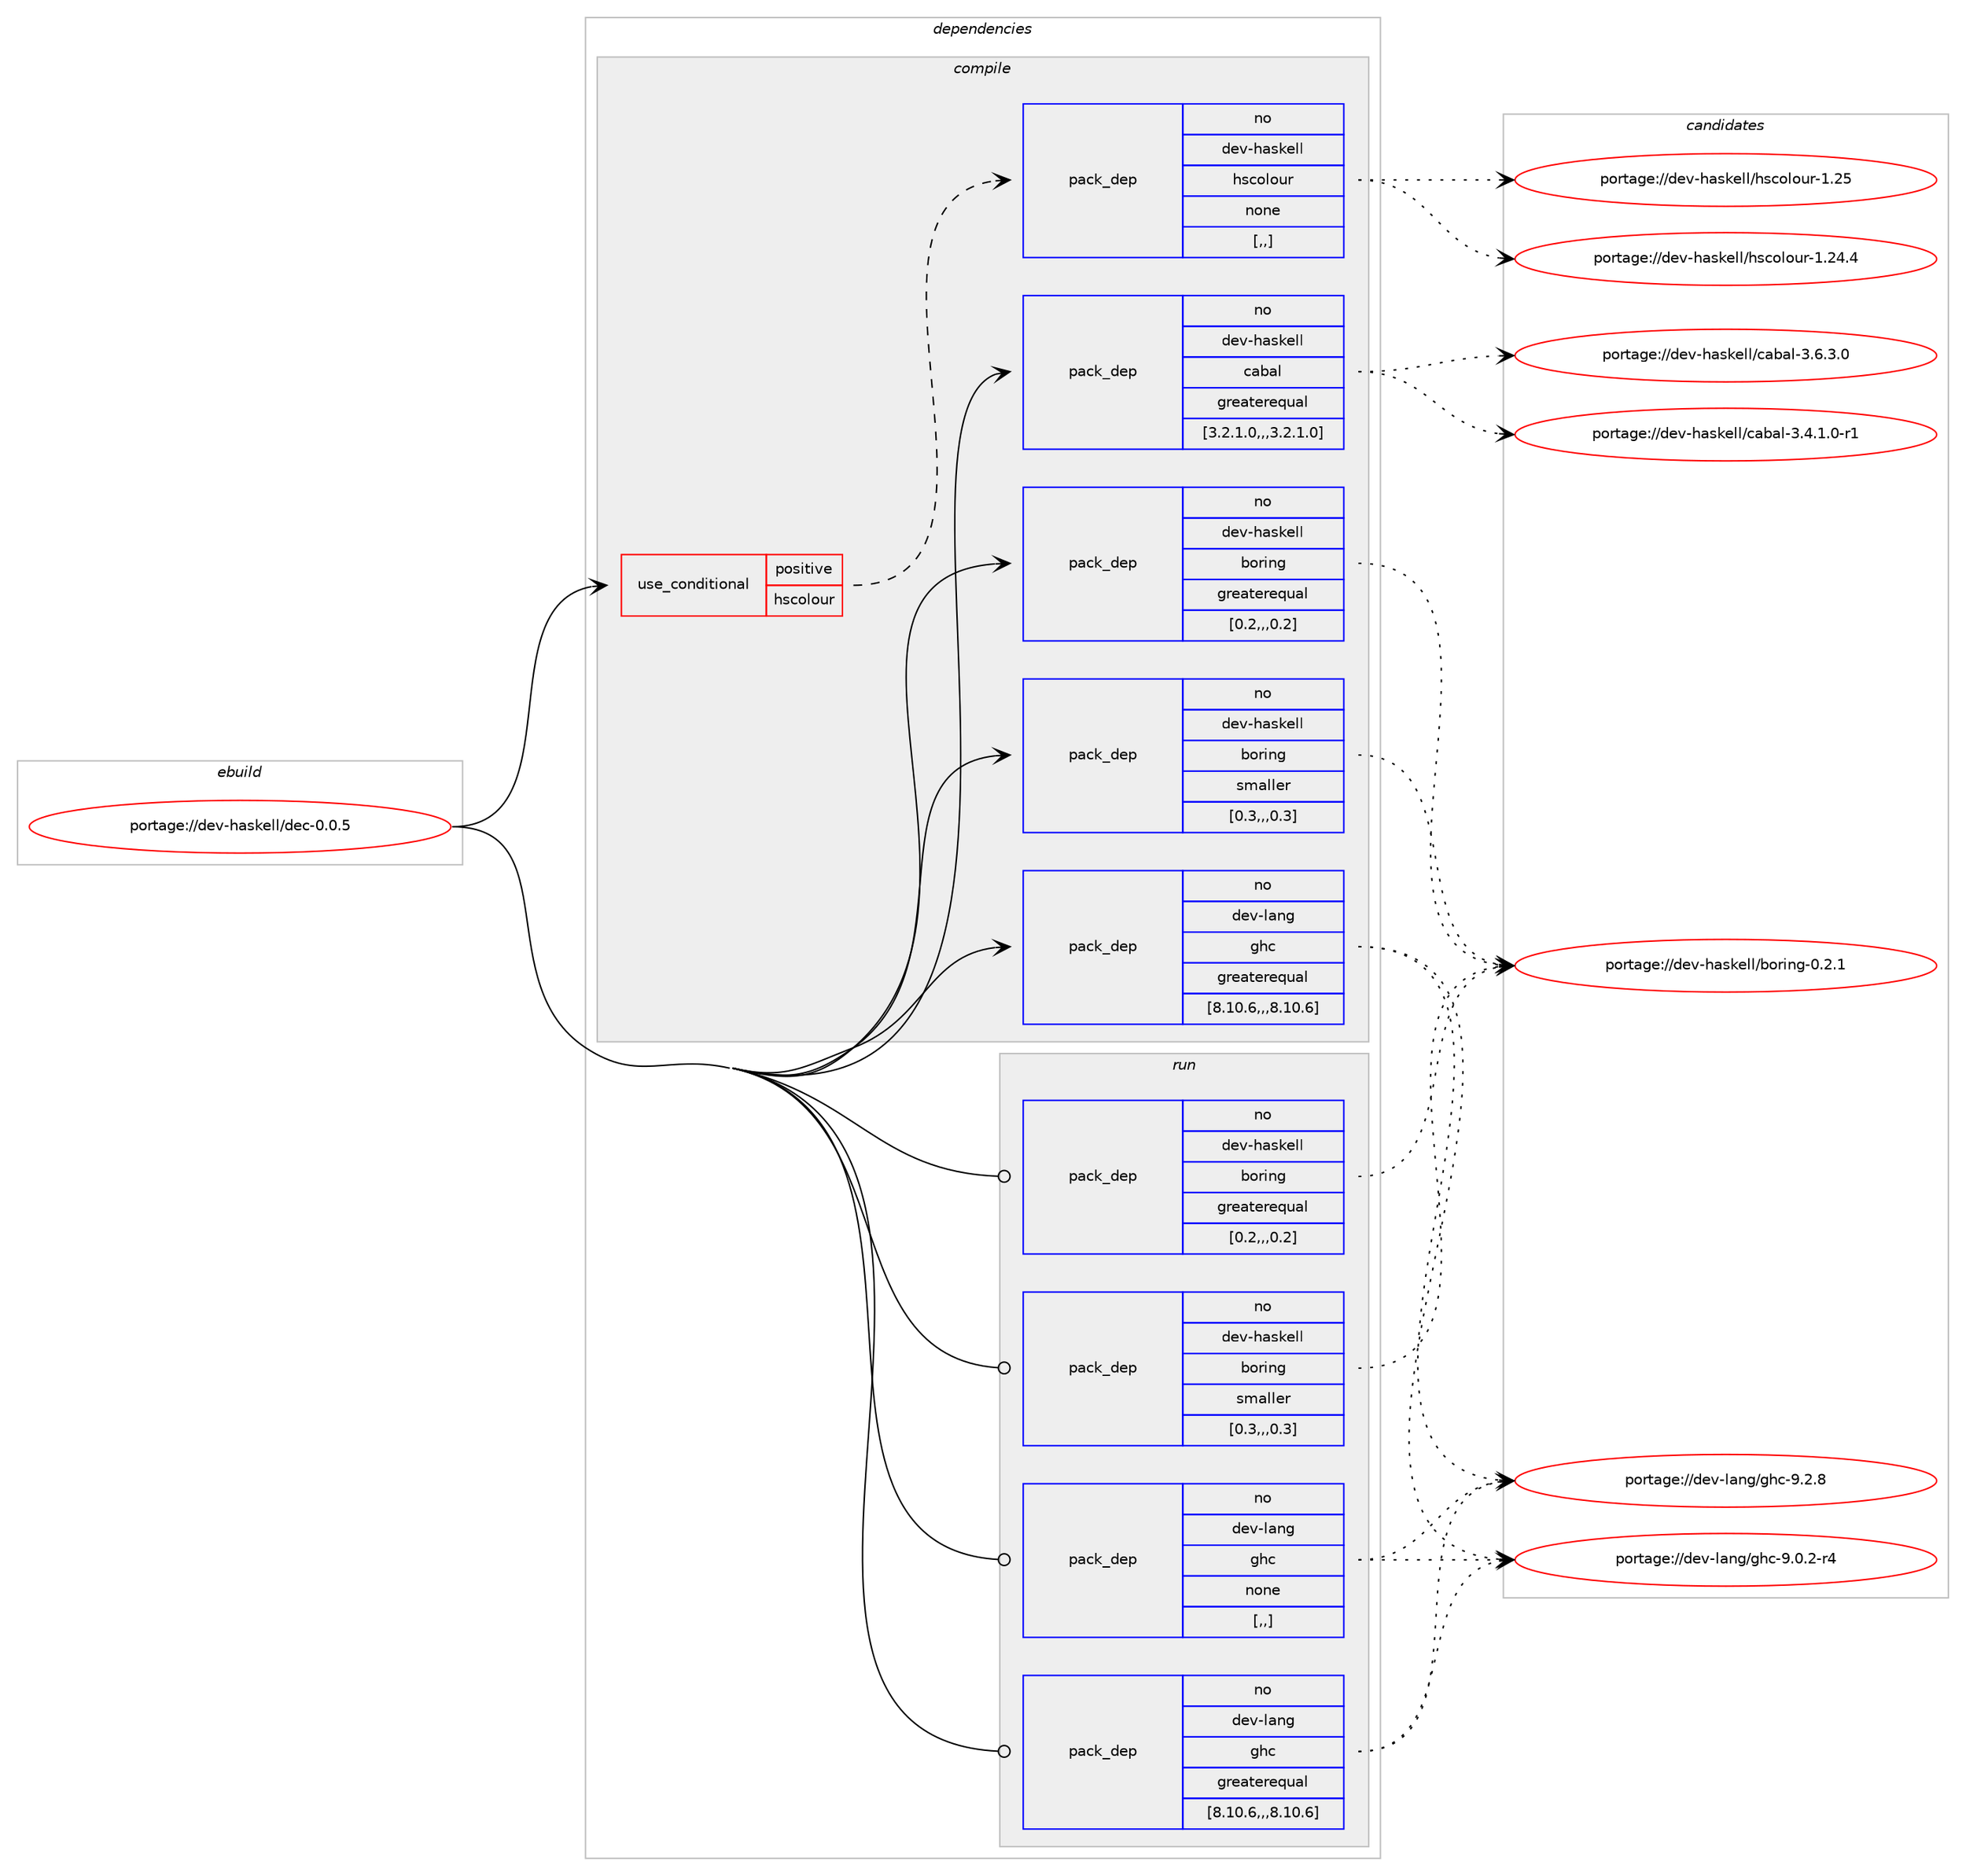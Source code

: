 digraph prolog {

# *************
# Graph options
# *************

newrank=true;
concentrate=true;
compound=true;
graph [rankdir=LR,fontname=Helvetica,fontsize=10,ranksep=1.5];#, ranksep=2.5, nodesep=0.2];
edge  [arrowhead=vee];
node  [fontname=Helvetica,fontsize=10];

# **********
# The ebuild
# **********

subgraph cluster_leftcol {
color=gray;
rank=same;
label=<<i>ebuild</i>>;
id [label="portage://dev-haskell/dec-0.0.5", color=red, width=4, href="../dev-haskell/dec-0.0.5.svg"];
}

# ****************
# The dependencies
# ****************

subgraph cluster_midcol {
color=gray;
label=<<i>dependencies</i>>;
subgraph cluster_compile {
fillcolor="#eeeeee";
style=filled;
label=<<i>compile</i>>;
subgraph cond19729 {
dependency77385 [label=<<TABLE BORDER="0" CELLBORDER="1" CELLSPACING="0" CELLPADDING="4"><TR><TD ROWSPAN="3" CELLPADDING="10">use_conditional</TD></TR><TR><TD>positive</TD></TR><TR><TD>hscolour</TD></TR></TABLE>>, shape=none, color=red];
subgraph pack56709 {
dependency77386 [label=<<TABLE BORDER="0" CELLBORDER="1" CELLSPACING="0" CELLPADDING="4" WIDTH="220"><TR><TD ROWSPAN="6" CELLPADDING="30">pack_dep</TD></TR><TR><TD WIDTH="110">no</TD></TR><TR><TD>dev-haskell</TD></TR><TR><TD>hscolour</TD></TR><TR><TD>none</TD></TR><TR><TD>[,,]</TD></TR></TABLE>>, shape=none, color=blue];
}
dependency77385:e -> dependency77386:w [weight=20,style="dashed",arrowhead="vee"];
}
id:e -> dependency77385:w [weight=20,style="solid",arrowhead="vee"];
subgraph pack56710 {
dependency77387 [label=<<TABLE BORDER="0" CELLBORDER="1" CELLSPACING="0" CELLPADDING="4" WIDTH="220"><TR><TD ROWSPAN="6" CELLPADDING="30">pack_dep</TD></TR><TR><TD WIDTH="110">no</TD></TR><TR><TD>dev-haskell</TD></TR><TR><TD>boring</TD></TR><TR><TD>greaterequal</TD></TR><TR><TD>[0.2,,,0.2]</TD></TR></TABLE>>, shape=none, color=blue];
}
id:e -> dependency77387:w [weight=20,style="solid",arrowhead="vee"];
subgraph pack56711 {
dependency77388 [label=<<TABLE BORDER="0" CELLBORDER="1" CELLSPACING="0" CELLPADDING="4" WIDTH="220"><TR><TD ROWSPAN="6" CELLPADDING="30">pack_dep</TD></TR><TR><TD WIDTH="110">no</TD></TR><TR><TD>dev-haskell</TD></TR><TR><TD>boring</TD></TR><TR><TD>smaller</TD></TR><TR><TD>[0.3,,,0.3]</TD></TR></TABLE>>, shape=none, color=blue];
}
id:e -> dependency77388:w [weight=20,style="solid",arrowhead="vee"];
subgraph pack56712 {
dependency77389 [label=<<TABLE BORDER="0" CELLBORDER="1" CELLSPACING="0" CELLPADDING="4" WIDTH="220"><TR><TD ROWSPAN="6" CELLPADDING="30">pack_dep</TD></TR><TR><TD WIDTH="110">no</TD></TR><TR><TD>dev-haskell</TD></TR><TR><TD>cabal</TD></TR><TR><TD>greaterequal</TD></TR><TR><TD>[3.2.1.0,,,3.2.1.0]</TD></TR></TABLE>>, shape=none, color=blue];
}
id:e -> dependency77389:w [weight=20,style="solid",arrowhead="vee"];
subgraph pack56713 {
dependency77390 [label=<<TABLE BORDER="0" CELLBORDER="1" CELLSPACING="0" CELLPADDING="4" WIDTH="220"><TR><TD ROWSPAN="6" CELLPADDING="30">pack_dep</TD></TR><TR><TD WIDTH="110">no</TD></TR><TR><TD>dev-lang</TD></TR><TR><TD>ghc</TD></TR><TR><TD>greaterequal</TD></TR><TR><TD>[8.10.6,,,8.10.6]</TD></TR></TABLE>>, shape=none, color=blue];
}
id:e -> dependency77390:w [weight=20,style="solid",arrowhead="vee"];
}
subgraph cluster_compileandrun {
fillcolor="#eeeeee";
style=filled;
label=<<i>compile and run</i>>;
}
subgraph cluster_run {
fillcolor="#eeeeee";
style=filled;
label=<<i>run</i>>;
subgraph pack56714 {
dependency77391 [label=<<TABLE BORDER="0" CELLBORDER="1" CELLSPACING="0" CELLPADDING="4" WIDTH="220"><TR><TD ROWSPAN="6" CELLPADDING="30">pack_dep</TD></TR><TR><TD WIDTH="110">no</TD></TR><TR><TD>dev-haskell</TD></TR><TR><TD>boring</TD></TR><TR><TD>greaterequal</TD></TR><TR><TD>[0.2,,,0.2]</TD></TR></TABLE>>, shape=none, color=blue];
}
id:e -> dependency77391:w [weight=20,style="solid",arrowhead="odot"];
subgraph pack56715 {
dependency77392 [label=<<TABLE BORDER="0" CELLBORDER="1" CELLSPACING="0" CELLPADDING="4" WIDTH="220"><TR><TD ROWSPAN="6" CELLPADDING="30">pack_dep</TD></TR><TR><TD WIDTH="110">no</TD></TR><TR><TD>dev-haskell</TD></TR><TR><TD>boring</TD></TR><TR><TD>smaller</TD></TR><TR><TD>[0.3,,,0.3]</TD></TR></TABLE>>, shape=none, color=blue];
}
id:e -> dependency77392:w [weight=20,style="solid",arrowhead="odot"];
subgraph pack56716 {
dependency77393 [label=<<TABLE BORDER="0" CELLBORDER="1" CELLSPACING="0" CELLPADDING="4" WIDTH="220"><TR><TD ROWSPAN="6" CELLPADDING="30">pack_dep</TD></TR><TR><TD WIDTH="110">no</TD></TR><TR><TD>dev-lang</TD></TR><TR><TD>ghc</TD></TR><TR><TD>greaterequal</TD></TR><TR><TD>[8.10.6,,,8.10.6]</TD></TR></TABLE>>, shape=none, color=blue];
}
id:e -> dependency77393:w [weight=20,style="solid",arrowhead="odot"];
subgraph pack56717 {
dependency77394 [label=<<TABLE BORDER="0" CELLBORDER="1" CELLSPACING="0" CELLPADDING="4" WIDTH="220"><TR><TD ROWSPAN="6" CELLPADDING="30">pack_dep</TD></TR><TR><TD WIDTH="110">no</TD></TR><TR><TD>dev-lang</TD></TR><TR><TD>ghc</TD></TR><TR><TD>none</TD></TR><TR><TD>[,,]</TD></TR></TABLE>>, shape=none, color=blue];
}
id:e -> dependency77394:w [weight=20,style="solid",arrowhead="odot"];
}
}

# **************
# The candidates
# **************

subgraph cluster_choices {
rank=same;
color=gray;
label=<<i>candidates</i>>;

subgraph choice56709 {
color=black;
nodesep=1;
choice1001011184510497115107101108108471041159911110811111711445494650524652 [label="portage://dev-haskell/hscolour-1.24.4", color=red, width=4,href="../dev-haskell/hscolour-1.24.4.svg"];
choice100101118451049711510710110810847104115991111081111171144549465053 [label="portage://dev-haskell/hscolour-1.25", color=red, width=4,href="../dev-haskell/hscolour-1.25.svg"];
dependency77386:e -> choice1001011184510497115107101108108471041159911110811111711445494650524652:w [style=dotted,weight="100"];
dependency77386:e -> choice100101118451049711510710110810847104115991111081111171144549465053:w [style=dotted,weight="100"];
}
subgraph choice56710 {
color=black;
nodesep=1;
choice10010111845104971151071011081084798111114105110103454846504649 [label="portage://dev-haskell/boring-0.2.1", color=red, width=4,href="../dev-haskell/boring-0.2.1.svg"];
dependency77387:e -> choice10010111845104971151071011081084798111114105110103454846504649:w [style=dotted,weight="100"];
}
subgraph choice56711 {
color=black;
nodesep=1;
choice10010111845104971151071011081084798111114105110103454846504649 [label="portage://dev-haskell/boring-0.2.1", color=red, width=4,href="../dev-haskell/boring-0.2.1.svg"];
dependency77388:e -> choice10010111845104971151071011081084798111114105110103454846504649:w [style=dotted,weight="100"];
}
subgraph choice56712 {
color=black;
nodesep=1;
choice1001011184510497115107101108108479997989710845514652464946484511449 [label="portage://dev-haskell/cabal-3.4.1.0-r1", color=red, width=4,href="../dev-haskell/cabal-3.4.1.0-r1.svg"];
choice100101118451049711510710110810847999798971084551465446514648 [label="portage://dev-haskell/cabal-3.6.3.0", color=red, width=4,href="../dev-haskell/cabal-3.6.3.0.svg"];
dependency77389:e -> choice1001011184510497115107101108108479997989710845514652464946484511449:w [style=dotted,weight="100"];
dependency77389:e -> choice100101118451049711510710110810847999798971084551465446514648:w [style=dotted,weight="100"];
}
subgraph choice56713 {
color=black;
nodesep=1;
choice100101118451089711010347103104994557464846504511452 [label="portage://dev-lang/ghc-9.0.2-r4", color=red, width=4,href="../dev-lang/ghc-9.0.2-r4.svg"];
choice10010111845108971101034710310499455746504656 [label="portage://dev-lang/ghc-9.2.8", color=red, width=4,href="../dev-lang/ghc-9.2.8.svg"];
dependency77390:e -> choice100101118451089711010347103104994557464846504511452:w [style=dotted,weight="100"];
dependency77390:e -> choice10010111845108971101034710310499455746504656:w [style=dotted,weight="100"];
}
subgraph choice56714 {
color=black;
nodesep=1;
choice10010111845104971151071011081084798111114105110103454846504649 [label="portage://dev-haskell/boring-0.2.1", color=red, width=4,href="../dev-haskell/boring-0.2.1.svg"];
dependency77391:e -> choice10010111845104971151071011081084798111114105110103454846504649:w [style=dotted,weight="100"];
}
subgraph choice56715 {
color=black;
nodesep=1;
choice10010111845104971151071011081084798111114105110103454846504649 [label="portage://dev-haskell/boring-0.2.1", color=red, width=4,href="../dev-haskell/boring-0.2.1.svg"];
dependency77392:e -> choice10010111845104971151071011081084798111114105110103454846504649:w [style=dotted,weight="100"];
}
subgraph choice56716 {
color=black;
nodesep=1;
choice100101118451089711010347103104994557464846504511452 [label="portage://dev-lang/ghc-9.0.2-r4", color=red, width=4,href="../dev-lang/ghc-9.0.2-r4.svg"];
choice10010111845108971101034710310499455746504656 [label="portage://dev-lang/ghc-9.2.8", color=red, width=4,href="../dev-lang/ghc-9.2.8.svg"];
dependency77393:e -> choice100101118451089711010347103104994557464846504511452:w [style=dotted,weight="100"];
dependency77393:e -> choice10010111845108971101034710310499455746504656:w [style=dotted,weight="100"];
}
subgraph choice56717 {
color=black;
nodesep=1;
choice100101118451089711010347103104994557464846504511452 [label="portage://dev-lang/ghc-9.0.2-r4", color=red, width=4,href="../dev-lang/ghc-9.0.2-r4.svg"];
choice10010111845108971101034710310499455746504656 [label="portage://dev-lang/ghc-9.2.8", color=red, width=4,href="../dev-lang/ghc-9.2.8.svg"];
dependency77394:e -> choice100101118451089711010347103104994557464846504511452:w [style=dotted,weight="100"];
dependency77394:e -> choice10010111845108971101034710310499455746504656:w [style=dotted,weight="100"];
}
}

}
